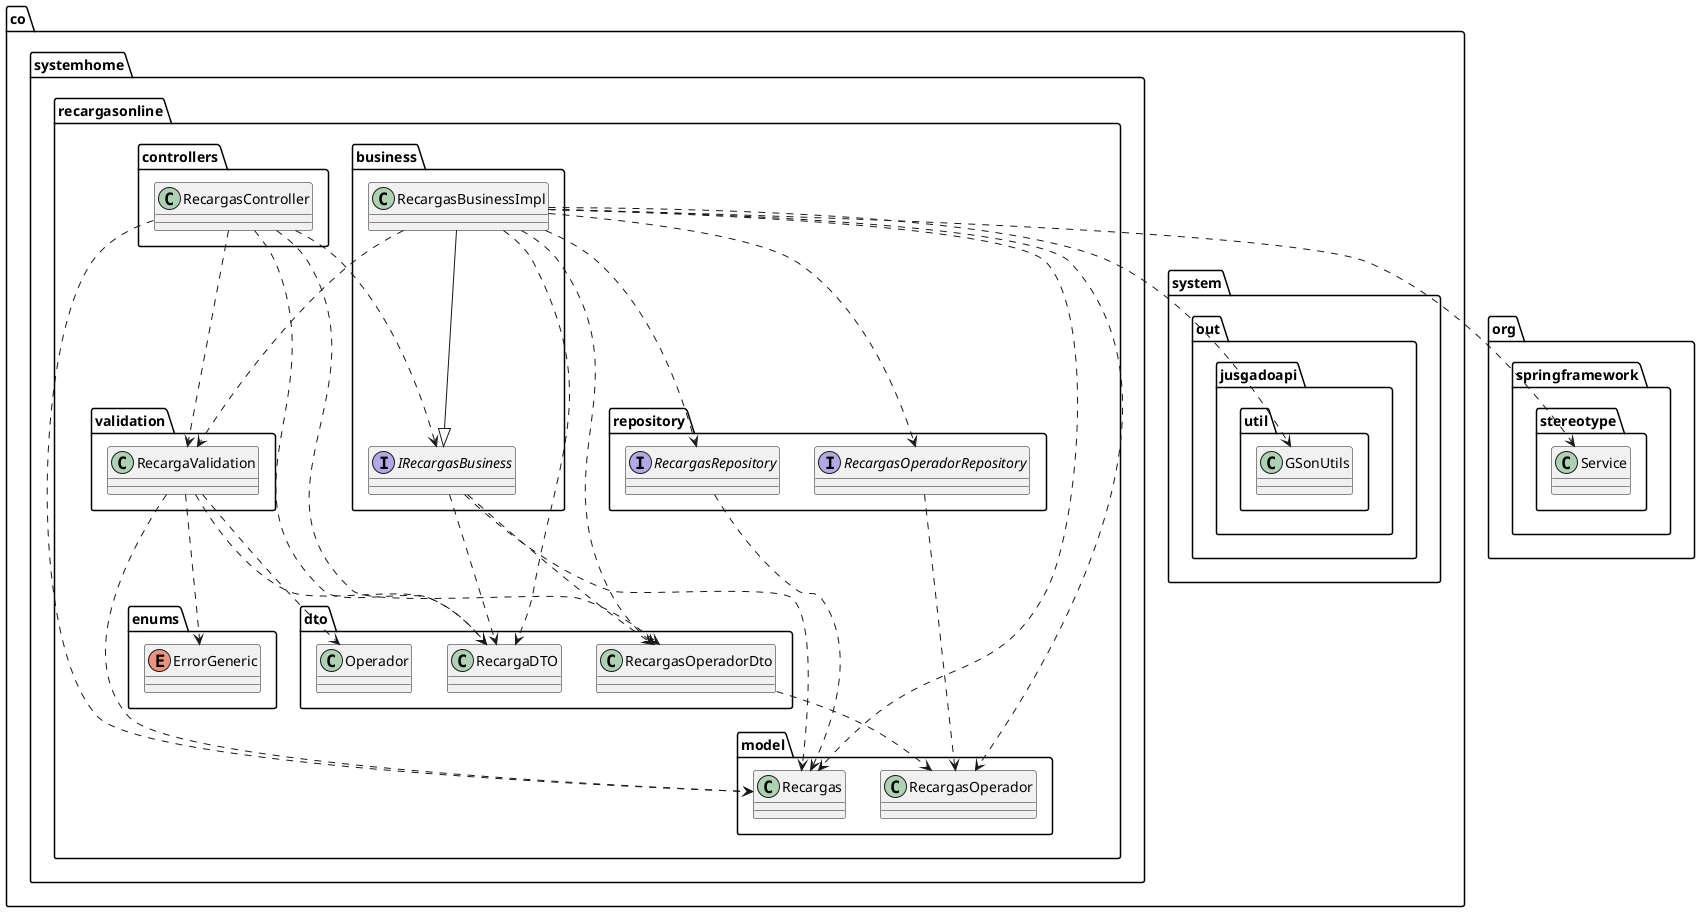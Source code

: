 @startuml
enum co.systemhome.recargasonline.enums.ErrorGeneric
interface co.systemhome.recargasonline.business.IRecargasBusiness
interface co.systemhome.recargasonline.repository.RecargasOperadorRepository
interface co.systemhome.recargasonline.repository.RecargasRepository


co.systemhome.recargasonline.business.RecargasBusinessImpl ..> org.springframework.stereotype.Service
co.systemhome.recargasonline.business.RecargasBusinessImpl ..> co.system.out.jusgadoapi.util.GSonUtils
co.systemhome.recargasonline.business.RecargasBusinessImpl ..> co.systemhome.recargasonline.dto.RecargaDTO
co.systemhome.recargasonline.business.RecargasBusinessImpl ..> co.systemhome.recargasonline.dto.RecargasOperadorDto
co.systemhome.recargasonline.business.RecargasBusinessImpl ..> co.systemhome.recargasonline.model.Recargas
co.systemhome.recargasonline.business.RecargasBusinessImpl ..> co.systemhome.recargasonline.model.RecargasOperador
co.systemhome.recargasonline.business.RecargasBusinessImpl ..> co.systemhome.recargasonline.validation.RecargaValidation

co.systemhome.recargasonline.business.RecargasBusinessImpl --|> co.systemhome.recargasonline.business.IRecargasBusiness
co.systemhome.recargasonline.business.RecargasBusinessImpl ..> co.systemhome.recargasonline.repository.RecargasOperadorRepository
co.systemhome.recargasonline.business.RecargasBusinessImpl ..> co.systemhome.recargasonline.repository.RecargasRepository

co.systemhome.recargasonline.controllers.RecargasController ..> co.systemhome.recargasonline.dto.RecargaDTO
co.systemhome.recargasonline.controllers.RecargasController ..> co.systemhome.recargasonline.dto.RecargasOperadorDto
co.systemhome.recargasonline.controllers.RecargasController ..> co.systemhome.recargasonline.model.Recargas
co.systemhome.recargasonline.controllers.RecargasController ..> co.systemhome.recargasonline.validation.RecargaValidation


co.systemhome.recargasonline.controllers.RecargasController ..> co.systemhome.recargasonline.business.IRecargasBusiness




co.systemhome.recargasonline.dto.RecargasOperadorDto ..> co.systemhome.recargasonline.model.RecargasOperador


co.systemhome.recargasonline.validation.RecargaValidation ..> co.systemhome.recargasonline.dto.Operador
co.systemhome.recargasonline.validation.RecargaValidation ..> co.systemhome.recargasonline.dto.RecargaDTO
co.systemhome.recargasonline.validation.RecargaValidation ..> co.systemhome.recargasonline.model.Recargas
co.systemhome.recargasonline.validation.RecargaValidation ..> co.systemhome.recargasonline.enums.ErrorGeneric

co.systemhome.recargasonline.business.IRecargasBusiness ..> co.systemhome.recargasonline.dto.RecargaDTO
co.systemhome.recargasonline.business.IRecargasBusiness ..> co.systemhome.recargasonline.dto.RecargasOperadorDto
co.systemhome.recargasonline.business.IRecargasBusiness ..> co.systemhome.recargasonline.model.Recargas

co.systemhome.recargasonline.repository.RecargasOperadorRepository ..> co.systemhome.recargasonline.model.RecargasOperador


co.systemhome.recargasonline.repository.RecargasRepository ..> co.systemhome.recargasonline.model.Recargas

@enduml